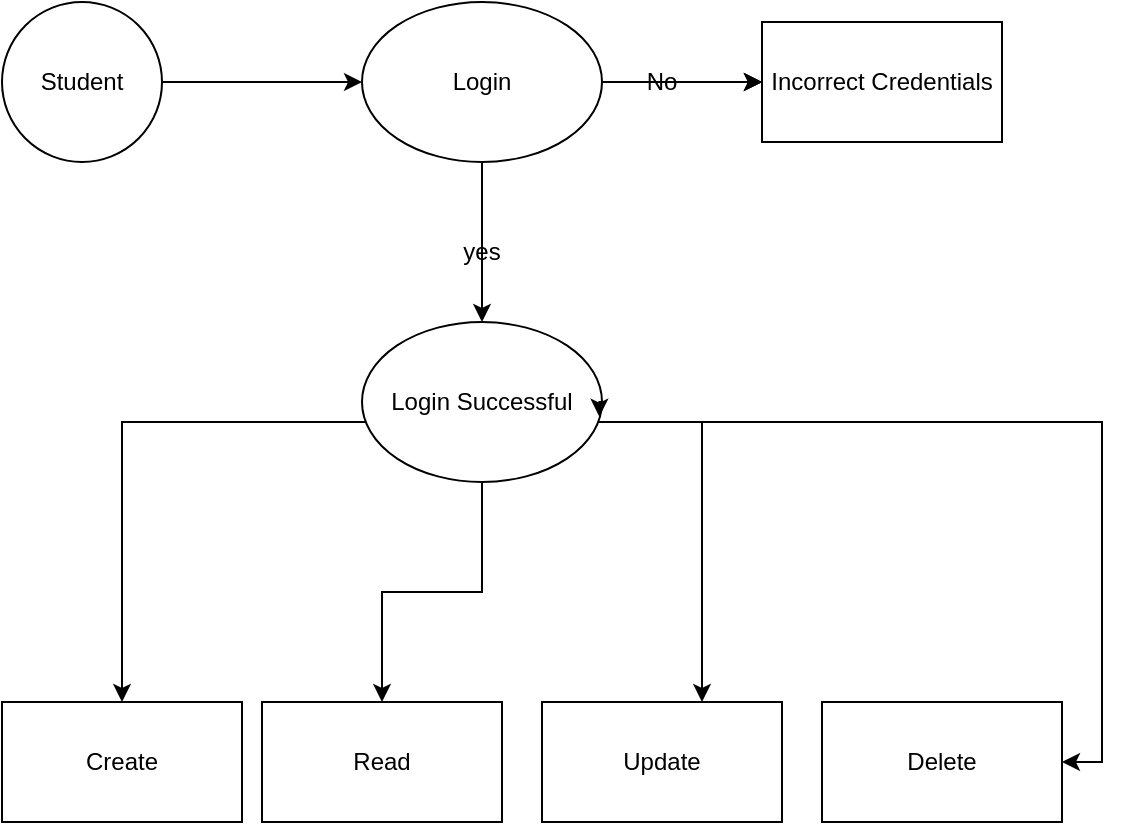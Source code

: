 <mxfile version="26.2.14" pages="3">
  <diagram name="Page-1" id="T8L1as_ZW1PgO6N6HEMR">
    <mxGraphModel dx="786" dy="459" grid="1" gridSize="10" guides="1" tooltips="1" connect="1" arrows="1" fold="1" page="1" pageScale="1" pageWidth="850" pageHeight="1100" math="0" shadow="0">
      <root>
        <mxCell id="0" />
        <mxCell id="1" parent="0" />
        <mxCell id="Mwi1WYG2rO0tmVBABfF1-8" value="" style="edgeStyle=orthogonalEdgeStyle;rounded=0;orthogonalLoop=1;jettySize=auto;html=1;" edge="1" parent="1" source="Mwi1WYG2rO0tmVBABfF1-1" target="Mwi1WYG2rO0tmVBABfF1-7">
          <mxGeometry relative="1" as="geometry">
            <Array as="points">
              <mxPoint x="370" y="220" />
              <mxPoint x="200" y="220" />
            </Array>
          </mxGeometry>
        </mxCell>
        <mxCell id="Mwi1WYG2rO0tmVBABfF1-10" value="" style="edgeStyle=orthogonalEdgeStyle;rounded=0;orthogonalLoop=1;jettySize=auto;html=1;" edge="1" parent="1" source="Mwi1WYG2rO0tmVBABfF1-1" target="Mwi1WYG2rO0tmVBABfF1-9">
          <mxGeometry relative="1" as="geometry" />
        </mxCell>
        <mxCell id="Mwi1WYG2rO0tmVBABfF1-14" value="" style="edgeStyle=orthogonalEdgeStyle;rounded=0;orthogonalLoop=1;jettySize=auto;html=1;" edge="1" parent="1" source="Mwi1WYG2rO0tmVBABfF1-1" target="Mwi1WYG2rO0tmVBABfF1-13">
          <mxGeometry relative="1" as="geometry">
            <Array as="points">
              <mxPoint x="690" y="220" />
            </Array>
          </mxGeometry>
        </mxCell>
        <mxCell id="QBl1TxjDk_r0X_SEcN-i-2" value="" style="edgeStyle=orthogonalEdgeStyle;rounded=0;orthogonalLoop=1;jettySize=auto;html=1;" edge="1" parent="1" source="QBl1TxjDk_r0X_SEcN-i-1" target="Mwi1WYG2rO0tmVBABfF1-1">
          <mxGeometry relative="1" as="geometry" />
        </mxCell>
        <mxCell id="Mwi1WYG2rO0tmVBABfF1-1" value="Login Successful" style="ellipse;whiteSpace=wrap;html=1;" vertex="1" parent="1">
          <mxGeometry x="320" y="170" width="120" height="80" as="geometry" />
        </mxCell>
        <mxCell id="Mwi1WYG2rO0tmVBABfF1-7" value="Create" style="whiteSpace=wrap;html=1;" vertex="1" parent="1">
          <mxGeometry x="140" y="360" width="120" height="60" as="geometry" />
        </mxCell>
        <mxCell id="Mwi1WYG2rO0tmVBABfF1-9" value="Read" style="whiteSpace=wrap;html=1;" vertex="1" parent="1">
          <mxGeometry x="270" y="360" width="120" height="60" as="geometry" />
        </mxCell>
        <mxCell id="Mwi1WYG2rO0tmVBABfF1-11" value="Update" style="whiteSpace=wrap;html=1;" vertex="1" parent="1">
          <mxGeometry x="410" y="360" width="120" height="60" as="geometry" />
        </mxCell>
        <mxCell id="Mwi1WYG2rO0tmVBABfF1-13" value="Delete" style="whiteSpace=wrap;html=1;" vertex="1" parent="1">
          <mxGeometry x="550" y="360" width="120" height="60" as="geometry" />
        </mxCell>
        <mxCell id="Mwi1WYG2rO0tmVBABfF1-15" value="" style="endArrow=classic;html=1;rounded=0;" edge="1" parent="1">
          <mxGeometry width="50" height="50" relative="1" as="geometry">
            <mxPoint x="490" y="220" as="sourcePoint" />
            <mxPoint x="490" y="360" as="targetPoint" />
          </mxGeometry>
        </mxCell>
        <mxCell id="QBl1TxjDk_r0X_SEcN-i-5" value="" style="edgeStyle=orthogonalEdgeStyle;rounded=0;orthogonalLoop=1;jettySize=auto;html=1;" edge="1" parent="1" source="QBl1TxjDk_r0X_SEcN-i-6" target="QBl1TxjDk_r0X_SEcN-i-4">
          <mxGeometry relative="1" as="geometry" />
        </mxCell>
        <mxCell id="QBl1TxjDk_r0X_SEcN-i-1" value="Login" style="ellipse;whiteSpace=wrap;html=1;" vertex="1" parent="1">
          <mxGeometry x="320" y="10" width="120" height="80" as="geometry" />
        </mxCell>
        <mxCell id="QBl1TxjDk_r0X_SEcN-i-11" value="" style="edgeStyle=orthogonalEdgeStyle;rounded=0;orthogonalLoop=1;jettySize=auto;html=1;" edge="1" parent="1" source="QBl1TxjDk_r0X_SEcN-i-10" target="QBl1TxjDk_r0X_SEcN-i-1">
          <mxGeometry relative="1" as="geometry" />
        </mxCell>
        <mxCell id="QBl1TxjDk_r0X_SEcN-i-3" value="yes" style="text;html=1;align=center;verticalAlign=middle;whiteSpace=wrap;rounded=0;" vertex="1" parent="1">
          <mxGeometry x="350" y="120" width="60" height="30" as="geometry" />
        </mxCell>
        <mxCell id="QBl1TxjDk_r0X_SEcN-i-4" value="Incorrect Credentials" style="whiteSpace=wrap;html=1;" vertex="1" parent="1">
          <mxGeometry x="520" y="20" width="120" height="60" as="geometry" />
        </mxCell>
        <mxCell id="QBl1TxjDk_r0X_SEcN-i-8" value="" style="edgeStyle=orthogonalEdgeStyle;rounded=0;orthogonalLoop=1;jettySize=auto;html=1;" edge="1" parent="1" source="QBl1TxjDk_r0X_SEcN-i-6" target="QBl1TxjDk_r0X_SEcN-i-4">
          <mxGeometry relative="1" as="geometry" />
        </mxCell>
        <mxCell id="QBl1TxjDk_r0X_SEcN-i-6" value="No" style="text;html=1;align=center;verticalAlign=middle;whiteSpace=wrap;rounded=0;" vertex="1" parent="1">
          <mxGeometry x="440" y="35" width="60" height="30" as="geometry" />
        </mxCell>
        <mxCell id="QBl1TxjDk_r0X_SEcN-i-9" value="" style="endArrow=classic;html=1;rounded=0;exitX=0;exitY=0.5;exitDx=0;exitDy=0;exitPerimeter=0;" edge="1" parent="1" source="QBl1TxjDk_r0X_SEcN-i-6">
          <mxGeometry width="50" height="50" relative="1" as="geometry">
            <mxPoint x="380" y="200" as="sourcePoint" />
            <mxPoint x="520" y="50" as="targetPoint" />
          </mxGeometry>
        </mxCell>
        <mxCell id="QBl1TxjDk_r0X_SEcN-i-10" value="Student" style="ellipse;whiteSpace=wrap;html=1;" vertex="1" parent="1">
          <mxGeometry x="140" y="10" width="80" height="80" as="geometry" />
        </mxCell>
        <mxCell id="QBl1TxjDk_r0X_SEcN-i-13" style="edgeStyle=orthogonalEdgeStyle;rounded=0;orthogonalLoop=1;jettySize=auto;html=1;exitX=1;exitY=0.5;exitDx=0;exitDy=0;entryX=0.989;entryY=0.592;entryDx=0;entryDy=0;entryPerimeter=0;" edge="1" parent="1" source="Mwi1WYG2rO0tmVBABfF1-1" target="Mwi1WYG2rO0tmVBABfF1-1">
          <mxGeometry relative="1" as="geometry" />
        </mxCell>
      </root>
    </mxGraphModel>
  </diagram>
  <diagram id="KC-SwptBXOe__IcNISrX" name="Page-2">
    <mxGraphModel dx="786" dy="459" grid="1" gridSize="10" guides="1" tooltips="1" connect="1" arrows="1" fold="1" page="1" pageScale="1" pageWidth="850" pageHeight="1100" math="0" shadow="0">
      <root>
        <mxCell id="0" />
        <mxCell id="1" parent="0" />
        <mxCell id="PFZDUjrd2myeDeU2D7-C-3" value="" style="edgeStyle=orthogonalEdgeStyle;rounded=0;orthogonalLoop=1;jettySize=auto;html=1;" edge="1" parent="1" source="PFZDUjrd2myeDeU2D7-C-1" target="PFZDUjrd2myeDeU2D7-C-2">
          <mxGeometry relative="1" as="geometry" />
        </mxCell>
        <mxCell id="PFZDUjrd2myeDeU2D7-C-5" value="" style="edgeStyle=orthogonalEdgeStyle;rounded=0;orthogonalLoop=1;jettySize=auto;html=1;" edge="1" parent="1" source="PFZDUjrd2myeDeU2D7-C-1" target="PFZDUjrd2myeDeU2D7-C-4">
          <mxGeometry relative="1" as="geometry" />
        </mxCell>
        <mxCell id="PFZDUjrd2myeDeU2D7-C-1" value="ADMIN" style="ellipse;whiteSpace=wrap;html=1;" vertex="1" parent="1">
          <mxGeometry x="330" y="20" width="120" height="80" as="geometry" />
        </mxCell>
        <mxCell id="_6cXGxtCkKEGSayjNwPH-2" value="" style="edgeStyle=orthogonalEdgeStyle;rounded=0;orthogonalLoop=1;jettySize=auto;html=1;" edge="1" parent="1" source="PFZDUjrd2myeDeU2D7-C-2" target="_6cXGxtCkKEGSayjNwPH-1">
          <mxGeometry relative="1" as="geometry" />
        </mxCell>
        <mxCell id="PFZDUjrd2myeDeU2D7-C-2" value="Manage User" style="whiteSpace=wrap;html=1;" vertex="1" parent="1">
          <mxGeometry x="130" y="30" width="120" height="60" as="geometry" />
        </mxCell>
        <mxCell id="PFZDUjrd2myeDeU2D7-C-4" value="Manage Books" style="whiteSpace=wrap;html=1;" vertex="1" parent="1">
          <mxGeometry x="530" y="30" width="120" height="60" as="geometry" />
        </mxCell>
        <mxCell id="_6cXGxtCkKEGSayjNwPH-1" value="" style="whiteSpace=wrap;html=1;" vertex="1" parent="1">
          <mxGeometry x="130" y="170" width="120" height="60" as="geometry" />
        </mxCell>
      </root>
    </mxGraphModel>
  </diagram>
  <diagram id="uH_YhuMChYsaiJdJ6lrG" name="Page-3">
    <mxGraphModel dx="786" dy="459" grid="1" gridSize="10" guides="1" tooltips="1" connect="1" arrows="1" fold="1" page="1" pageScale="1" pageWidth="850" pageHeight="1100" math="0" shadow="0">
      <root>
        <mxCell id="0" />
        <mxCell id="1" parent="0" />
        <mxCell id="bKJF-ZPT3EKSkivZhpaS-3" value="" style="edgeStyle=orthogonalEdgeStyle;rounded=0;orthogonalLoop=1;jettySize=auto;html=1;" edge="1" parent="1" source="bKJF-ZPT3EKSkivZhpaS-1" target="bKJF-ZPT3EKSkivZhpaS-2">
          <mxGeometry relative="1" as="geometry" />
        </mxCell>
        <mxCell id="bKJF-ZPT3EKSkivZhpaS-1" value="BOOKS" style="ellipse;whiteSpace=wrap;html=1;" vertex="1" parent="1">
          <mxGeometry x="320" y="60" width="120" height="80" as="geometry" />
        </mxCell>
        <mxCell id="bKJF-ZPT3EKSkivZhpaS-2" value="" style="whiteSpace=wrap;html=1;" vertex="1" parent="1">
          <mxGeometry x="50" y="180" width="120" height="60" as="geometry" />
        </mxCell>
      </root>
    </mxGraphModel>
  </diagram>
</mxfile>
